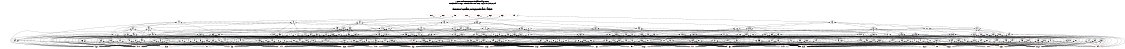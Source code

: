 # Network structure generated by ABC

digraph network {
size = "7.5,10";
center = true;
edge [dir = back];

{
  node [shape = plaintext];
  edge [style = invis];
  LevelTitle1 [label=""];
  LevelTitle2 [label=""];
  Level5 [label = ""];
  Level4 [label = ""];
  Level3 [label = ""];
  Level2 [label = ""];
  Level1 [label = ""];
  Level0 [label = ""];
  LevelTitle1 ->  LevelTitle2 ->  Level5 ->  Level4 ->  Level3 ->  Level2 ->  Level1 ->  Level0;
}

{
  rank = same;
  LevelTitle1;
  title1 [shape=plaintext,
          fontsize=20,
          fontname = "Times-Roman",
          label="Network structure visualized by ABC\nBenchmark \"top\". Time was Wed Oct 16 21:57:29 2024. "
         ];
}

{
  rank = same;
  LevelTitle2;
  title2 [shape=plaintext,
          fontsize=18,
          fontname = "Times-Roman",
          label="The network contains 200 logic nodes and 0 latches.\n"
         ];
}

{
  rank = same;
  Level5;
  Node26 [label = "o_1_", shape = invtriangle, color = coral, fillcolor = coral];
  Node27 [label = "o_2_", shape = invtriangle, color = coral, fillcolor = coral];
  Node28 [label = "o_0_", shape = invtriangle, color = coral, fillcolor = coral];
  Node29 [label = "o_7_", shape = invtriangle, color = coral, fillcolor = coral];
  Node30 [label = "o_5_", shape = invtriangle, color = coral, fillcolor = coral];
  Node31 [label = "o_6_", shape = invtriangle, color = coral, fillcolor = coral];
  Node32 [label = "o_3_", shape = invtriangle, color = coral, fillcolor = coral];
  Node33 [label = "o_4_", shape = invtriangle, color = coral, fillcolor = coral];
}

{
  rank = same;
  Level4;
  Node35 [label = "35\n", shape = ellipse];
  Node79 [label = "79\n", shape = ellipse];
  Node91 [label = "91\n", shape = ellipse];
  Node115 [label = "115\n", shape = ellipse];
  Node154 [label = "154\n", shape = ellipse];
  Node175 [label = "175\n", shape = ellipse];
}

{
  rank = same;
  Level3;
  Node36 [label = "36\n", shape = ellipse];
  Node50 [label = "50\n", shape = ellipse];
  Node60 [label = "60\n", shape = ellipse];
  Node71 [label = "71\n", shape = ellipse];
  Node76 [label = "76\n", shape = ellipse];
  Node80 [label = "80\n", shape = ellipse];
  Node92 [label = "92\n", shape = ellipse];
  Node105 [label = "105\n", shape = ellipse];
  Node116 [label = "116\n", shape = ellipse];
  Node122 [label = "122\n", shape = ellipse];
  Node125 [label = "125\n", shape = ellipse];
  Node131 [label = "131\n", shape = ellipse];
  Node144 [label = "144\n", shape = ellipse];
  Node155 [label = "155\n", shape = ellipse];
  Node164 [label = "164\n", shape = ellipse];
  Node169 [label = "169\n", shape = ellipse];
  Node176 [label = "176\n", shape = ellipse];
  Node187 [label = "187\n", shape = ellipse];
  Node202 [label = "202\n", shape = ellipse];
  Node211 [label = "211\n", shape = ellipse];
  Node226 [label = "226\n", shape = ellipse];
}

{
  rank = same;
  Level2;
  Node37 [label = "37\n", shape = ellipse];
  Node43 [label = "43\n", shape = ellipse];
  Node51 [label = "51\n", shape = ellipse];
  Node52 [label = "52\n", shape = ellipse];
  Node54 [label = "54\n", shape = ellipse];
  Node56 [label = "56\n", shape = ellipse];
  Node61 [label = "61\n", shape = ellipse];
  Node63 [label = "63\n", shape = ellipse];
  Node66 [label = "66\n", shape = ellipse];
  Node72 [label = "72\n", shape = ellipse];
  Node74 [label = "74\n", shape = ellipse];
  Node75 [label = "75\n", shape = ellipse];
  Node77 [label = "77\n", shape = ellipse];
  Node78 [label = "78\n", shape = ellipse];
  Node81 [label = "81\n", shape = ellipse];
  Node83 [label = "83\n", shape = ellipse];
  Node88 [label = "88\n", shape = ellipse];
  Node93 [label = "93\n", shape = ellipse];
  Node95 [label = "95\n", shape = ellipse];
  Node100 [label = "100\n", shape = ellipse];
  Node106 [label = "106\n", shape = ellipse];
  Node108 [label = "108\n", shape = ellipse];
  Node113 [label = "113\n", shape = ellipse];
  Node117 [label = "117\n", shape = ellipse];
  Node123 [label = "123\n", shape = ellipse];
  Node126 [label = "126\n", shape = ellipse];
  Node128 [label = "128\n", shape = ellipse];
  Node132 [label = "132\n", shape = ellipse];
  Node135 [label = "135\n", shape = ellipse];
  Node137 [label = "137\n", shape = ellipse];
  Node140 [label = "140\n", shape = ellipse];
  Node142 [label = "142\n", shape = ellipse];
  Node145 [label = "145\n", shape = ellipse];
  Node147 [label = "147\n", shape = ellipse];
  Node150 [label = "150\n", shape = ellipse];
  Node152 [label = "152\n", shape = ellipse];
  Node156 [label = "156\n", shape = ellipse];
  Node158 [label = "158\n", shape = ellipse];
  Node160 [label = "160\n", shape = ellipse];
  Node162 [label = "162\n", shape = ellipse];
  Node165 [label = "165\n", shape = ellipse];
  Node170 [label = "170\n", shape = ellipse];
  Node171 [label = "171\n", shape = ellipse];
  Node173 [label = "173\n", shape = ellipse];
  Node177 [label = "177\n", shape = ellipse];
  Node180 [label = "180\n", shape = ellipse];
  Node181 [label = "181\n", shape = ellipse];
  Node183 [label = "183\n", shape = ellipse];
  Node185 [label = "185\n", shape = ellipse];
  Node188 [label = "188\n", shape = ellipse];
  Node193 [label = "193\n", shape = ellipse];
  Node198 [label = "198\n", shape = ellipse];
  Node200 [label = "200\n", shape = ellipse];
  Node203 [label = "203\n", shape = ellipse];
  Node205 [label = "205\n", shape = ellipse];
  Node208 [label = "208\n", shape = ellipse];
  Node212 [label = "212\n", shape = ellipse];
  Node216 [label = "216\n", shape = ellipse];
  Node219 [label = "219\n", shape = ellipse];
  Node221 [label = "221\n", shape = ellipse];
  Node223 [label = "223\n", shape = ellipse];
  Node227 [label = "227\n", shape = ellipse];
  Node229 [label = "229\n", shape = ellipse];
  Node231 [label = "231\n", shape = ellipse];
}

{
  rank = same;
  Level1;
  Node38 [label = "38\n", shape = ellipse];
  Node39 [label = "39\n", shape = ellipse];
  Node40 [label = "40\n", shape = ellipse];
  Node41 [label = "41\n", shape = ellipse];
  Node42 [label = "42\n", shape = ellipse];
  Node44 [label = "44\n", shape = ellipse];
  Node45 [label = "45\n", shape = ellipse];
  Node46 [label = "46\n", shape = ellipse];
  Node47 [label = "47\n", shape = ellipse];
  Node48 [label = "48\n", shape = ellipse];
  Node49 [label = "49\n", shape = ellipse];
  Node53 [label = "53\n", shape = ellipse];
  Node55 [label = "55\n", shape = ellipse];
  Node57 [label = "57\n", shape = ellipse];
  Node58 [label = "58\n", shape = ellipse];
  Node59 [label = "59\n", shape = ellipse];
  Node62 [label = "62\n", shape = ellipse];
  Node64 [label = "64\n", shape = ellipse];
  Node65 [label = "65\n", shape = ellipse];
  Node67 [label = "67\n", shape = ellipse];
  Node68 [label = "68\n", shape = ellipse];
  Node69 [label = "69\n", shape = ellipse];
  Node70 [label = "70\n", shape = ellipse];
  Node73 [label = "73\n", shape = ellipse];
  Node82 [label = "82\n", shape = ellipse];
  Node84 [label = "84\n", shape = ellipse];
  Node85 [label = "85\n", shape = ellipse];
  Node86 [label = "86\n", shape = ellipse];
  Node87 [label = "87\n", shape = ellipse];
  Node89 [label = "89\n", shape = ellipse];
  Node90 [label = "90\n", shape = ellipse];
  Node94 [label = "94\n", shape = ellipse];
  Node96 [label = "96\n", shape = ellipse];
  Node97 [label = "97\n", shape = ellipse];
  Node98 [label = "98\n", shape = ellipse];
  Node99 [label = "99\n", shape = ellipse];
  Node101 [label = "101\n", shape = ellipse];
  Node102 [label = "102\n", shape = ellipse];
  Node103 [label = "103\n", shape = ellipse];
  Node104 [label = "104\n", shape = ellipse];
  Node107 [label = "107\n", shape = ellipse];
  Node109 [label = "109\n", shape = ellipse];
  Node110 [label = "110\n", shape = ellipse];
  Node111 [label = "111\n", shape = ellipse];
  Node112 [label = "112\n", shape = ellipse];
  Node114 [label = "114\n", shape = ellipse];
  Node118 [label = "118\n", shape = ellipse];
  Node119 [label = "119\n", shape = ellipse];
  Node120 [label = "120\n", shape = ellipse];
  Node121 [label = "121\n", shape = ellipse];
  Node124 [label = "124\n", shape = ellipse];
  Node127 [label = "127\n", shape = ellipse];
  Node129 [label = "129\n", shape = ellipse];
  Node130 [label = "130\n", shape = ellipse];
  Node133 [label = "133\n", shape = ellipse];
  Node134 [label = "134\n", shape = ellipse];
  Node136 [label = "136\n", shape = ellipse];
  Node138 [label = "138\n", shape = ellipse];
  Node139 [label = "139\n", shape = ellipse];
  Node141 [label = "141\n", shape = ellipse];
  Node143 [label = "143\n", shape = ellipse];
  Node146 [label = "146\n", shape = ellipse];
  Node148 [label = "148\n", shape = ellipse];
  Node149 [label = "149\n", shape = ellipse];
  Node151 [label = "151\n", shape = ellipse];
  Node153 [label = "153\n", shape = ellipse];
  Node157 [label = "157\n", shape = ellipse];
  Node159 [label = "159\n", shape = ellipse];
  Node161 [label = "161\n", shape = ellipse];
  Node163 [label = "163\n", shape = ellipse];
  Node166 [label = "166\n", shape = ellipse];
  Node167 [label = "167\n", shape = ellipse];
  Node168 [label = "168\n", shape = ellipse];
  Node172 [label = "172\n", shape = ellipse];
  Node174 [label = "174\n", shape = ellipse];
  Node178 [label = "178\n", shape = ellipse];
  Node179 [label = "179\n", shape = ellipse];
  Node182 [label = "182\n", shape = ellipse];
  Node184 [label = "184\n", shape = ellipse];
  Node186 [label = "186\n", shape = ellipse];
  Node189 [label = "189\n", shape = ellipse];
  Node190 [label = "190\n", shape = ellipse];
  Node191 [label = "191\n", shape = ellipse];
  Node192 [label = "192\n", shape = ellipse];
  Node194 [label = "194\n", shape = ellipse];
  Node195 [label = "195\n", shape = ellipse];
  Node196 [label = "196\n", shape = ellipse];
  Node197 [label = "197\n", shape = ellipse];
  Node199 [label = "199\n", shape = ellipse];
  Node201 [label = "201\n", shape = ellipse];
  Node204 [label = "204\n", shape = ellipse];
  Node206 [label = "206\n", shape = ellipse];
  Node207 [label = "207\n", shape = ellipse];
  Node209 [label = "209\n", shape = ellipse];
  Node210 [label = "210\n", shape = ellipse];
  Node213 [label = "213\n", shape = ellipse];
  Node214 [label = "214\n", shape = ellipse];
  Node215 [label = "215\n", shape = ellipse];
  Node217 [label = "217\n", shape = ellipse];
  Node218 [label = "218\n", shape = ellipse];
  Node220 [label = "220\n", shape = ellipse];
  Node222 [label = "222\n", shape = ellipse];
  Node224 [label = "224\n", shape = ellipse];
  Node225 [label = "225\n", shape = ellipse];
  Node228 [label = "228\n", shape = ellipse];
  Node230 [label = "230\n", shape = ellipse];
  Node232 [label = "232\n", shape = ellipse];
  Node233 [label = "233\n", shape = ellipse];
  Node234 [label = "234\n", shape = ellipse];
}

{
  rank = same;
  Level0;
  Node1 [label = "i_20_", shape = triangle, color = coral, fillcolor = coral];
  Node2 [label = "i_9_", shape = triangle, color = coral, fillcolor = coral];
  Node3 [label = "i_10_", shape = triangle, color = coral, fillcolor = coral];
  Node4 [label = "i_7_", shape = triangle, color = coral, fillcolor = coral];
  Node5 [label = "i_8_", shape = triangle, color = coral, fillcolor = coral];
  Node6 [label = "i_5_", shape = triangle, color = coral, fillcolor = coral];
  Node7 [label = "i_6_", shape = triangle, color = coral, fillcolor = coral];
  Node8 [label = "i_14_", shape = triangle, color = coral, fillcolor = coral];
  Node9 [label = "i_3_", shape = triangle, color = coral, fillcolor = coral];
  Node10 [label = "i_13_", shape = triangle, color = coral, fillcolor = coral];
  Node11 [label = "i_4_", shape = triangle, color = coral, fillcolor = coral];
  Node12 [label = "i_12_", shape = triangle, color = coral, fillcolor = coral];
  Node13 [label = "i_1_", shape = triangle, color = coral, fillcolor = coral];
  Node14 [label = "i_11_", shape = triangle, color = coral, fillcolor = coral];
  Node15 [label = "i_2_", shape = triangle, color = coral, fillcolor = coral];
  Node16 [label = "i_23_", shape = triangle, color = coral, fillcolor = coral];
  Node17 [label = "i_18_", shape = triangle, color = coral, fillcolor = coral];
  Node18 [label = "i_24_", shape = triangle, color = coral, fillcolor = coral];
  Node19 [label = "i_17_", shape = triangle, color = coral, fillcolor = coral];
  Node20 [label = "i_0_", shape = triangle, color = coral, fillcolor = coral];
  Node21 [label = "i_21_", shape = triangle, color = coral, fillcolor = coral];
  Node22 [label = "i_16_", shape = triangle, color = coral, fillcolor = coral];
  Node23 [label = "i_22_", shape = triangle, color = coral, fillcolor = coral];
  Node24 [label = "i_15_", shape = triangle, color = coral, fillcolor = coral];
  Node25 [label = "i_19_", shape = triangle, color = coral, fillcolor = coral];
}

title1 -> title2 [style = invis];
title2 -> Node26 [style = invis];
title2 -> Node27 [style = invis];
title2 -> Node28 [style = invis];
title2 -> Node29 [style = invis];
title2 -> Node30 [style = invis];
title2 -> Node31 [style = invis];
title2 -> Node32 [style = invis];
title2 -> Node33 [style = invis];
Node26 -> Node27 [style = invis];
Node27 -> Node28 [style = invis];
Node28 -> Node29 [style = invis];
Node29 -> Node30 [style = invis];
Node30 -> Node31 [style = invis];
Node31 -> Node32 [style = invis];
Node32 -> Node33 [style = invis];
Node26 -> Node35 [style = solid];
Node27 -> Node79 [style = solid];
Node28 -> Node91 [style = solid];
Node29 -> Node105 [style = solid];
Node30 -> Node113 [style = solid];
Node31 -> Node115 [style = solid];
Node32 -> Node154 [style = solid];
Node33 -> Node175 [style = solid];
Node35 -> Node36 [style = solid];
Node35 -> Node50 [style = solid];
Node35 -> Node60 [style = solid];
Node35 -> Node71 [style = solid];
Node35 -> Node76 [style = solid];
Node36 -> Node37 [style = solid];
Node36 -> Node43 [style = solid];
Node36 -> Node48 [style = solid];
Node36 -> Node49 [style = solid];
Node36 -> Node6 [style = solid];
Node37 -> Node38 [style = solid];
Node37 -> Node39 [style = solid];
Node37 -> Node40 [style = solid];
Node37 -> Node41 [style = solid];
Node37 -> Node42 [style = solid];
Node38 -> Node2 [style = solid];
Node38 -> Node5 [style = solid];
Node38 -> Node7 [style = solid];
Node38 -> Node12 [style = solid];
Node39 -> Node1 [style = solid];
Node39 -> Node3 [style = solid];
Node39 -> Node14 [style = solid];
Node39 -> Node21 [style = solid];
Node40 -> Node9 [style = solid];
Node40 -> Node13 [style = solid];
Node40 -> Node15 [style = solid];
Node41 -> Node16 [style = solid];
Node41 -> Node18 [style = solid];
Node41 -> Node23 [style = solid];
Node42 -> Node8 [style = solid];
Node42 -> Node11 [style = solid];
Node42 -> Node19 [style = solid];
Node42 -> Node22 [style = solid];
Node43 -> Node44 [style = solid];
Node43 -> Node45 [style = solid];
Node43 -> Node46 [style = solid];
Node43 -> Node47 [style = solid];
Node43 -> Node10 [style = solid];
Node44 -> Node9 [style = solid];
Node44 -> Node11 [style = solid];
Node44 -> Node13 [style = solid];
Node45 -> Node2 [style = solid];
Node45 -> Node12 [style = solid];
Node45 -> Node14 [style = solid];
Node46 -> Node8 [style = solid];
Node46 -> Node22 [style = solid];
Node47 -> Node16 [style = solid];
Node47 -> Node18 [style = solid];
Node47 -> Node23 [style = solid];
Node48 -> Node1 [style = solid];
Node48 -> Node19 [style = solid];
Node48 -> Node25 [style = solid];
Node49 -> Node5 [style = solid];
Node49 -> Node7 [style = solid];
Node50 -> Node51 [style = solid];
Node50 -> Node52 [style = solid];
Node50 -> Node54 [style = solid];
Node50 -> Node56 [style = solid];
Node50 -> Node59 [style = solid];
Node51 -> Node44 [style = solid];
Node51 -> Node45 [style = solid];
Node52 -> Node49 [style = solid];
Node52 -> Node46 [style = solid];
Node52 -> Node53 [style = solid];
Node53 -> Node4 [style = solid];
Node53 -> Node6 [style = solid];
Node54 -> Node55 [style = solid];
Node54 -> Node7 [style = solid];
Node54 -> Node8 [style = solid];
Node54 -> Node9 [style = solid];
Node54 -> Node11 [style = solid];
Node55 -> Node1 [style = solid];
Node55 -> Node2 [style = solid];
Node55 -> Node3 [style = solid];
Node55 -> Node5 [style = solid];
Node56 -> Node47 [style = solid];
Node56 -> Node57 [style = solid];
Node56 -> Node58 [style = solid];
Node57 -> Node13 [style = solid];
Node57 -> Node15 [style = solid];
Node57 -> Node20 [style = solid];
Node58 -> Node12 [style = solid];
Node58 -> Node14 [style = solid];
Node58 -> Node19 [style = solid];
Node58 -> Node22 [style = solid];
Node59 -> Node1 [style = solid];
Node59 -> Node16 [style = solid];
Node59 -> Node18 [style = solid];
Node59 -> Node19 [style = solid];
Node59 -> Node23 [style = solid];
Node60 -> Node61 [style = solid];
Node60 -> Node63 [style = solid];
Node60 -> Node66 [style = solid];
Node61 -> Node62 [style = solid];
Node61 -> Node18 [style = solid];
Node61 -> Node19 [style = solid];
Node61 -> Node22 [style = solid];
Node61 -> Node23 [style = solid];
Node62 -> Node1 [style = solid];
Node62 -> Node8 [style = solid];
Node62 -> Node16 [style = solid];
Node62 -> Node17 [style = solid];
Node63 -> Node64 [style = solid];
Node63 -> Node65 [style = solid];
Node63 -> Node2 [style = solid];
Node63 -> Node5 [style = solid];
Node64 -> Node9 [style = solid];
Node64 -> Node11 [style = solid];
Node64 -> Node13 [style = solid];
Node65 -> Node7 [style = solid];
Node65 -> Node10 [style = solid];
Node65 -> Node12 [style = solid];
Node65 -> Node14 [style = solid];
Node66 -> Node64 [style = solid];
Node66 -> Node67 [style = solid];
Node66 -> Node68 [style = solid];
Node66 -> Node69 [style = solid];
Node66 -> Node70 [style = solid];
Node67 -> Node5 [style = solid];
Node67 -> Node6 [style = solid];
Node67 -> Node7 [style = solid];
Node67 -> Node16 [style = solid];
Node67 -> Node23 [style = solid];
Node68 -> Node8 [style = solid];
Node68 -> Node10 [style = solid];
Node68 -> Node24 [style = solid];
Node69 -> Node1 [style = solid];
Node69 -> Node19 [style = solid];
Node69 -> Node22 [style = solid];
Node70 -> Node2 [style = solid];
Node70 -> Node12 [style = solid];
Node70 -> Node14 [style = solid];
Node71 -> Node51 [style = solid];
Node71 -> Node72 [style = solid];
Node71 -> Node74 [style = solid];
Node71 -> Node75 [style = solid];
Node71 -> Node59 [style = solid];
Node72 -> Node49 [style = solid];
Node72 -> Node46 [style = solid];
Node72 -> Node73 [style = solid];
Node72 -> Node16 [style = solid];
Node72 -> Node23 [style = solid];
Node73 -> Node6 [style = solid];
Node73 -> Node10 [style = solid];
Node74 -> Node48 [style = solid];
Node74 -> Node44 [style = solid];
Node74 -> Node45 [style = solid];
Node75 -> Node46 [style = solid];
Node75 -> Node4 [style = solid];
Node75 -> Node5 [style = solid];
Node75 -> Node7 [style = solid];
Node75 -> Node10 [style = solid];
Node76 -> Node61 [style = solid];
Node76 -> Node77 [style = solid];
Node76 -> Node78 [style = solid];
Node77 -> Node64 [style = solid];
Node77 -> Node70 [style = solid];
Node77 -> Node5 [style = solid];
Node77 -> Node6 [style = solid];
Node77 -> Node7 [style = solid];
Node78 -> Node41 [style = solid];
Node78 -> Node69 [style = solid];
Node78 -> Node8 [style = solid];
Node78 -> Node10 [style = solid];
Node78 -> Node24 [style = solid];
Node79 -> Node80 [style = solid];
Node79 -> Node88 [style = solid];
Node79 -> Node82 [style = solid];
Node79 -> Node89 [style = solid];
Node79 -> Node90 [style = solid];
Node80 -> Node81 [style = solid];
Node80 -> Node83 [style = solid];
Node80 -> Node85 [style = solid];
Node80 -> Node86 [style = solid];
Node80 -> Node87 [style = solid];
Node81 -> Node82 [style = solid];
Node81 -> Node7 [style = solid];
Node81 -> Node8 [style = solid];
Node81 -> Node14 [style = solid];
Node82 -> Node1 [style = solid];
Node82 -> Node17 [style = solid];
Node82 -> Node18 [style = solid];
Node83 -> Node84 [style = solid];
Node83 -> Node7 [style = solid];
Node83 -> Node10 [style = solid];
Node83 -> Node14 [style = solid];
Node84 -> Node6 [style = solid];
Node84 -> Node9 [style = solid];
Node84 -> Node13 [style = solid];
Node85 -> Node6 [style = solid];
Node85 -> Node9 [style = solid];
Node85 -> Node13 [style = solid];
Node86 -> Node1 [style = solid];
Node86 -> Node8 [style = solid];
Node86 -> Node24 [style = solid];
Node87 -> Node7 [style = solid];
Node87 -> Node10 [style = solid];
Node87 -> Node14 [style = solid];
Node87 -> Node18 [style = solid];
Node88 -> Node39 [style = solid];
Node88 -> Node40 [style = solid];
Node88 -> Node7 [style = solid];
Node88 -> Node8 [style = solid];
Node88 -> Node18 [style = solid];
Node89 -> Node7 [style = solid];
Node89 -> Node9 [style = solid];
Node89 -> Node13 [style = solid];
Node90 -> Node8 [style = solid];
Node90 -> Node10 [style = solid];
Node90 -> Node14 [style = solid];
Node91 -> Node92 [style = solid];
Node91 -> Node100 [style = solid];
Node91 -> Node94 [style = solid];
Node91 -> Node103 [style = solid];
Node91 -> Node104 [style = solid];
Node92 -> Node93 [style = solid];
Node92 -> Node95 [style = solid];
Node92 -> Node97 [style = solid];
Node92 -> Node98 [style = solid];
Node92 -> Node99 [style = solid];
Node93 -> Node94 [style = solid];
Node93 -> Node4 [style = solid];
Node93 -> Node7 [style = solid];
Node93 -> Node14 [style = solid];
Node94 -> Node1 [style = solid];
Node94 -> Node8 [style = solid];
Node94 -> Node18 [style = solid];
Node95 -> Node96 [style = solid];
Node95 -> Node7 [style = solid];
Node95 -> Node10 [style = solid];
Node95 -> Node14 [style = solid];
Node96 -> Node6 [style = solid];
Node96 -> Node9 [style = solid];
Node96 -> Node13 [style = solid];
Node97 -> Node6 [style = solid];
Node97 -> Node9 [style = solid];
Node97 -> Node13 [style = solid];
Node98 -> Node1 [style = solid];
Node98 -> Node8 [style = solid];
Node98 -> Node25 [style = solid];
Node99 -> Node7 [style = solid];
Node99 -> Node10 [style = solid];
Node99 -> Node14 [style = solid];
Node99 -> Node18 [style = solid];
Node100 -> Node57 [style = solid];
Node100 -> Node101 [style = solid];
Node100 -> Node102 [style = solid];
Node101 -> Node1 [style = solid];
Node101 -> Node8 [style = solid];
Node101 -> Node14 [style = solid];
Node102 -> Node3 [style = solid];
Node102 -> Node7 [style = solid];
Node102 -> Node9 [style = solid];
Node102 -> Node18 [style = solid];
Node103 -> Node7 [style = solid];
Node103 -> Node9 [style = solid];
Node103 -> Node13 [style = solid];
Node104 -> Node4 [style = solid];
Node104 -> Node10 [style = solid];
Node104 -> Node14 [style = solid];
Node105 -> Node106 [style = solid];
Node105 -> Node108 [style = solid];
Node105 -> Node109 [style = solid];
Node105 -> Node112 [style = solid];
Node105 -> Node10 [style = solid];
Node106 -> Node107 [style = solid];
Node106 -> Node18 [style = solid];
Node106 -> Node24 [style = solid];
Node107 -> Node6 [style = solid];
Node107 -> Node10 [style = solid];
Node108 -> Node109 [style = solid];
Node108 -> Node110 [style = solid];
Node108 -> Node111 [style = solid];
Node108 -> Node6 [style = solid];
Node109 -> Node17 [style = solid];
Node109 -> Node18 [style = solid];
Node110 -> Node3 [style = solid];
Node110 -> Node15 [style = solid];
Node111 -> Node18 [style = solid];
Node111 -> Node21 [style = solid];
Node112 -> Node6 [style = solid];
Node112 -> Node10 [style = solid];
Node112 -> Node24 [style = solid];
Node113 -> Node110 [style = solid];
Node113 -> Node114 [style = solid];
Node113 -> Node18 [style = solid];
Node113 -> Node20 [style = solid];
Node114 -> Node4 [style = solid];
Node114 -> Node6 [style = solid];
Node114 -> Node10 [style = solid];
Node114 -> Node18 [style = solid];
Node114 -> Node25 [style = solid];
Node115 -> Node116 [style = solid];
Node115 -> Node122 [style = solid];
Node115 -> Node125 [style = solid];
Node115 -> Node131 [style = solid];
Node115 -> Node144 [style = solid];
Node116 -> Node117 [style = solid];
Node116 -> Node121 [style = solid];
Node116 -> Node6 [style = solid];
Node116 -> Node8 [style = solid];
Node116 -> Node14 [style = solid];
Node117 -> Node118 [style = solid];
Node117 -> Node119 [style = solid];
Node117 -> Node120 [style = solid];
Node117 -> Node10 [style = solid];
Node117 -> Node14 [style = solid];
Node118 -> Node1 [style = solid];
Node118 -> Node8 [style = solid];
Node118 -> Node25 [style = solid];
Node119 -> Node6 [style = solid];
Node119 -> Node18 [style = solid];
Node120 -> Node1 [style = solid];
Node120 -> Node8 [style = solid];
Node120 -> Node24 [style = solid];
Node121 -> Node1 [style = solid];
Node121 -> Node17 [style = solid];
Node121 -> Node18 [style = solid];
Node122 -> Node123 [style = solid];
Node122 -> Node90 [style = solid];
Node122 -> Node104 [style = solid];
Node122 -> Node121 [style = solid];
Node122 -> Node124 [style = solid];
Node123 -> Node118 [style = solid];
Node123 -> Node120 [style = solid];
Node123 -> Node6 [style = solid];
Node123 -> Node10 [style = solid];
Node123 -> Node14 [style = solid];
Node124 -> Node1 [style = solid];
Node124 -> Node8 [style = solid];
Node124 -> Node18 [style = solid];
Node125 -> Node126 [style = solid];
Node125 -> Node128 [style = solid];
Node125 -> Node110 [style = solid];
Node125 -> Node130 [style = solid];
Node126 -> Node127 [style = solid];
Node126 -> Node10 [style = solid];
Node126 -> Node18 [style = solid];
Node126 -> Node24 [style = solid];
Node127 -> Node6 [style = solid];
Node127 -> Node7 [style = solid];
Node127 -> Node14 [style = solid];
Node128 -> Node124 [style = solid];
Node128 -> Node129 [style = solid];
Node128 -> Node4 [style = solid];
Node128 -> Node6 [style = solid];
Node128 -> Node14 [style = solid];
Node129 -> Node6 [style = solid];
Node129 -> Node7 [style = solid];
Node129 -> Node14 [style = solid];
Node129 -> Node17 [style = solid];
Node129 -> Node18 [style = solid];
Node130 -> Node7 [style = solid];
Node130 -> Node14 [style = solid];
Node130 -> Node18 [style = solid];
Node130 -> Node20 [style = solid];
Node131 -> Node132 [style = solid];
Node131 -> Node135 [style = solid];
Node131 -> Node137 [style = solid];
Node131 -> Node140 [style = solid];
Node131 -> Node142 [style = solid];
Node132 -> Node133 [style = solid];
Node132 -> Node134 [style = solid];
Node132 -> Node15 [style = solid];
Node132 -> Node18 [style = solid];
Node132 -> Node21 [style = solid];
Node133 -> Node1 [style = solid];
Node133 -> Node3 [style = solid];
Node133 -> Node8 [style = solid];
Node133 -> Node14 [style = solid];
Node134 -> Node3 [style = solid];
Node134 -> Node9 [style = solid];
Node134 -> Node15 [style = solid];
Node135 -> Node107 [style = solid];
Node135 -> Node136 [style = solid];
Node135 -> Node9 [style = solid];
Node135 -> Node18 [style = solid];
Node135 -> Node25 [style = solid];
Node136 -> Node3 [style = solid];
Node136 -> Node9 [style = solid];
Node136 -> Node15 [style = solid];
Node136 -> Node18 [style = solid];
Node136 -> Node20 [style = solid];
Node137 -> Node73 [style = solid];
Node137 -> Node138 [style = solid];
Node137 -> Node139 [style = solid];
Node137 -> Node9 [style = solid];
Node137 -> Node24 [style = solid];
Node138 -> Node9 [style = solid];
Node138 -> Node10 [style = solid];
Node138 -> Node17 [style = solid];
Node138 -> Node18 [style = solid];
Node139 -> Node4 [style = solid];
Node139 -> Node6 [style = solid];
Node139 -> Node9 [style = solid];
Node139 -> Node17 [style = solid];
Node139 -> Node18 [style = solid];
Node140 -> Node110 [style = solid];
Node140 -> Node141 [style = solid];
Node140 -> Node20 [style = solid];
Node141 -> Node1 [style = solid];
Node141 -> Node8 [style = solid];
Node141 -> Node14 [style = solid];
Node141 -> Node18 [style = solid];
Node142 -> Node73 [style = solid];
Node142 -> Node143 [style = solid];
Node142 -> Node9 [style = solid];
Node142 -> Node18 [style = solid];
Node142 -> Node25 [style = solid];
Node143 -> Node4 [style = solid];
Node143 -> Node10 [style = solid];
Node144 -> Node145 [style = solid];
Node144 -> Node147 [style = solid];
Node144 -> Node150 [style = solid];
Node144 -> Node152 [style = solid];
Node144 -> Node153 [style = solid];
Node145 -> Node146 [style = solid];
Node145 -> Node6 [style = solid];
Node145 -> Node7 [style = solid];
Node145 -> Node14 [style = solid];
Node146 -> Node10 [style = solid];
Node146 -> Node25 [style = solid];
Node147 -> Node111 [style = solid];
Node147 -> Node148 [style = solid];
Node147 -> Node149 [style = solid];
Node147 -> Node7 [style = solid];
Node147 -> Node14 [style = solid];
Node148 -> Node6 [style = solid];
Node148 -> Node10 [style = solid];
Node148 -> Node18 [style = solid];
Node148 -> Node25 [style = solid];
Node149 -> Node3 [style = solid];
Node149 -> Node7 [style = solid];
Node149 -> Node14 [style = solid];
Node149 -> Node15 [style = solid];
Node150 -> Node107 [style = solid];
Node150 -> Node151 [style = solid];
Node150 -> Node9 [style = solid];
Node150 -> Node18 [style = solid];
Node150 -> Node24 [style = solid];
Node151 -> Node4 [style = solid];
Node151 -> Node6 [style = solid];
Node151 -> Node7 [style = solid];
Node151 -> Node14 [style = solid];
Node151 -> Node18 [style = solid];
Node152 -> Node109 [style = solid];
Node152 -> Node112 [style = solid];
Node152 -> Node7 [style = solid];
Node152 -> Node10 [style = solid];
Node152 -> Node14 [style = solid];
Node153 -> Node4 [style = solid];
Node153 -> Node7 [style = solid];
Node153 -> Node10 [style = solid];
Node153 -> Node14 [style = solid];
Node153 -> Node18 [style = solid];
Node154 -> Node155 [style = solid];
Node154 -> Node164 [style = solid];
Node154 -> Node169 [style = solid];
Node154 -> Node171 [style = solid];
Node154 -> Node173 [style = solid];
Node155 -> Node156 [style = solid];
Node155 -> Node158 [style = solid];
Node155 -> Node160 [style = solid];
Node155 -> Node162 [style = solid];
Node155 -> Node40 [style = solid];
Node156 -> Node157 [style = solid];
Node156 -> Node3 [style = solid];
Node156 -> Node5 [style = solid];
Node156 -> Node7 [style = solid];
Node156 -> Node14 [style = solid];
Node157 -> Node1 [style = solid];
Node157 -> Node8 [style = solid];
Node157 -> Node18 [style = solid];
Node157 -> Node21 [style = solid];
Node158 -> Node101 [style = solid];
Node158 -> Node97 [style = solid];
Node158 -> Node159 [style = solid];
Node159 -> Node4 [style = solid];
Node159 -> Node5 [style = solid];
Node159 -> Node7 [style = solid];
Node159 -> Node18 [style = solid];
Node160 -> Node97 [style = solid];
Node160 -> Node161 [style = solid];
Node160 -> Node5 [style = solid];
Node160 -> Node7 [style = solid];
Node160 -> Node14 [style = solid];
Node161 -> Node1 [style = solid];
Node161 -> Node8 [style = solid];
Node161 -> Node10 [style = solid];
Node161 -> Node18 [style = solid];
Node161 -> Node25 [style = solid];
Node162 -> Node49 [style = solid];
Node162 -> Node57 [style = solid];
Node162 -> Node163 [style = solid];
Node162 -> Node1 [style = solid];
Node162 -> Node18 [style = solid];
Node163 -> Node3 [style = solid];
Node163 -> Node8 [style = solid];
Node163 -> Node9 [style = solid];
Node163 -> Node14 [style = solid];
Node164 -> Node165 [style = solid];
Node164 -> Node89 [style = solid];
Node164 -> Node167 [style = solid];
Node164 -> Node168 [style = solid];
Node165 -> Node68 [style = solid];
Node165 -> Node84 [style = solid];
Node165 -> Node166 [style = solid];
Node165 -> Node1 [style = solid];
Node166 -> Node5 [style = solid];
Node166 -> Node7 [style = solid];
Node166 -> Node14 [style = solid];
Node167 -> Node1 [style = solid];
Node167 -> Node8 [style = solid];
Node167 -> Node17 [style = solid];
Node168 -> Node5 [style = solid];
Node168 -> Node10 [style = solid];
Node168 -> Node14 [style = solid];
Node168 -> Node18 [style = solid];
Node169 -> Node170 [style = solid];
Node169 -> Node5 [style = solid];
Node169 -> Node7 [style = solid];
Node169 -> Node14 [style = solid];
Node170 -> Node96 [style = solid];
Node170 -> Node1 [style = solid];
Node170 -> Node8 [style = solid];
Node170 -> Node10 [style = solid];
Node170 -> Node25 [style = solid];
Node171 -> Node103 [style = solid];
Node171 -> Node143 [style = solid];
Node171 -> Node172 [style = solid];
Node171 -> Node18 [style = solid];
Node172 -> Node1 [style = solid];
Node172 -> Node5 [style = solid];
Node172 -> Node8 [style = solid];
Node172 -> Node14 [style = solid];
Node173 -> Node85 [style = solid];
Node173 -> Node167 [style = solid];
Node173 -> Node166 [style = solid];
Node173 -> Node174 [style = solid];
Node173 -> Node18 [style = solid];
Node174 -> Node1 [style = solid];
Node174 -> Node8 [style = solid];
Node174 -> Node10 [style = solid];
Node174 -> Node18 [style = solid];
Node174 -> Node24 [style = solid];
Node175 -> Node176 [style = solid];
Node175 -> Node187 [style = solid];
Node175 -> Node202 [style = solid];
Node175 -> Node211 [style = solid];
Node175 -> Node226 [style = solid];
Node176 -> Node177 [style = solid];
Node176 -> Node180 [style = solid];
Node176 -> Node181 [style = solid];
Node176 -> Node183 [style = solid];
Node176 -> Node185 [style = solid];
Node177 -> Node178 [style = solid];
Node177 -> Node179 [style = solid];
Node177 -> Node2 [style = solid];
Node177 -> Node6 [style = solid];
Node177 -> Node10 [style = solid];
Node178 -> Node10 [style = solid];
Node178 -> Node18 [style = solid];
Node178 -> Node22 [style = solid];
Node178 -> Node24 [style = solid];
Node179 -> Node6 [style = solid];
Node179 -> Node18 [style = solid];
Node179 -> Node22 [style = solid];
Node179 -> Node25 [style = solid];
Node180 -> Node111 [style = solid];
Node180 -> Node2 [style = solid];
Node180 -> Node3 [style = solid];
Node180 -> Node15 [style = solid];
Node180 -> Node22 [style = solid];
Node181 -> Node182 [style = solid];
Node181 -> Node2 [style = solid];
Node181 -> Node3 [style = solid];
Node182 -> Node15 [style = solid];
Node182 -> Node18 [style = solid];
Node182 -> Node20 [style = solid];
Node182 -> Node22 [style = solid];
Node183 -> Node184 [style = solid];
Node183 -> Node146 [style = solid];
Node183 -> Node2 [style = solid];
Node183 -> Node6 [style = solid];
Node183 -> Node22 [style = solid];
Node184 -> Node10 [style = solid];
Node184 -> Node24 [style = solid];
Node185 -> Node109 [style = solid];
Node185 -> Node186 [style = solid];
Node185 -> Node2 [style = solid];
Node185 -> Node6 [style = solid];
Node185 -> Node22 [style = solid];
Node186 -> Node2 [style = solid];
Node186 -> Node4 [style = solid];
Node186 -> Node6 [style = solid];
Node186 -> Node18 [style = solid];
Node186 -> Node22 [style = solid];
Node187 -> Node188 [style = solid];
Node187 -> Node193 [style = solid];
Node187 -> Node198 [style = solid];
Node187 -> Node200 [style = solid];
Node188 -> Node119 [style = solid];
Node188 -> Node189 [style = solid];
Node188 -> Node190 [style = solid];
Node188 -> Node191 [style = solid];
Node188 -> Node192 [style = solid];
Node189 -> Node18 [style = solid];
Node189 -> Node19 [style = solid];
Node189 -> Node23 [style = solid];
Node190 -> Node4 [style = solid];
Node190 -> Node6 [style = solid];
Node190 -> Node22 [style = solid];
Node191 -> Node19 [style = solid];
Node191 -> Node23 [style = solid];
Node191 -> Node25 [style = solid];
Node192 -> Node10 [style = solid];
Node192 -> Node22 [style = solid];
Node193 -> Node110 [style = solid];
Node193 -> Node194 [style = solid];
Node193 -> Node195 [style = solid];
Node193 -> Node196 [style = solid];
Node193 -> Node197 [style = solid];
Node194 -> Node17 [style = solid];
Node194 -> Node18 [style = solid];
Node194 -> Node23 [style = solid];
Node195 -> Node6 [style = solid];
Node195 -> Node19 [style = solid];
Node195 -> Node22 [style = solid];
Node196 -> Node18 [style = solid];
Node196 -> Node19 [style = solid];
Node196 -> Node22 [style = solid];
Node197 -> Node21 [style = solid];
Node197 -> Node23 [style = solid];
Node198 -> Node73 [style = solid];
Node198 -> Node191 [style = solid];
Node198 -> Node194 [style = solid];
Node198 -> Node199 [style = solid];
Node198 -> Node22 [style = solid];
Node199 -> Node10 [style = solid];
Node199 -> Node19 [style = solid];
Node199 -> Node22 [style = solid];
Node200 -> Node112 [style = solid];
Node200 -> Node189 [style = solid];
Node200 -> Node192 [style = solid];
Node200 -> Node201 [style = solid];
Node200 -> Node4 [style = solid];
Node201 -> Node19 [style = solid];
Node201 -> Node22 [style = solid];
Node201 -> Node23 [style = solid];
Node202 -> Node106 [style = solid];
Node202 -> Node203 [style = solid];
Node202 -> Node205 [style = solid];
Node202 -> Node208 [style = solid];
Node202 -> Node201 [style = solid];
Node203 -> Node107 [style = solid];
Node203 -> Node204 [style = solid];
Node203 -> Node11 [style = solid];
Node203 -> Node16 [style = solid];
Node203 -> Node18 [style = solid];
Node204 -> Node22 [style = solid];
Node204 -> Node23 [style = solid];
Node204 -> Node24 [style = solid];
Node205 -> Node184 [style = solid];
Node205 -> Node206 [style = solid];
Node205 -> Node207 [style = solid];
Node205 -> Node5 [style = solid];
Node205 -> Node6 [style = solid];
Node206 -> Node5 [style = solid];
Node206 -> Node10 [style = solid];
Node206 -> Node17 [style = solid];
Node206 -> Node18 [style = solid];
Node207 -> Node4 [style = solid];
Node207 -> Node5 [style = solid];
Node207 -> Node6 [style = solid];
Node207 -> Node17 [style = solid];
Node207 -> Node18 [style = solid];
Node208 -> Node209 [style = solid];
Node208 -> Node107 [style = solid];
Node208 -> Node210 [style = solid];
Node208 -> Node11 [style = solid];
Node209 -> Node16 [style = solid];
Node209 -> Node18 [style = solid];
Node210 -> Node22 [style = solid];
Node210 -> Node23 [style = solid];
Node210 -> Node25 [style = solid];
Node211 -> Node212 [style = solid];
Node211 -> Node216 [style = solid];
Node211 -> Node219 [style = solid];
Node211 -> Node221 [style = solid];
Node211 -> Node223 [style = solid];
Node212 -> Node204 [style = solid];
Node212 -> Node213 [style = solid];
Node212 -> Node214 [style = solid];
Node212 -> Node215 [style = solid];
Node213 -> Node16 [style = solid];
Node213 -> Node17 [style = solid];
Node213 -> Node18 [style = solid];
Node213 -> Node23 [style = solid];
Node214 -> Node10 [style = solid];
Node214 -> Node11 [style = solid];
Node214 -> Node22 [style = solid];
Node215 -> Node6 [style = solid];
Node215 -> Node10 [style = solid];
Node215 -> Node11 [style = solid];
Node215 -> Node16 [style = solid];
Node216 -> Node143 [style = solid];
Node216 -> Node210 [style = solid];
Node216 -> Node217 [style = solid];
Node216 -> Node218 [style = solid];
Node216 -> Node11 [style = solid];
Node217 -> Node6 [style = solid];
Node217 -> Node10 [style = solid];
Node217 -> Node11 [style = solid];
Node217 -> Node16 [style = solid];
Node218 -> Node16 [style = solid];
Node218 -> Node18 [style = solid];
Node218 -> Node22 [style = solid];
Node218 -> Node23 [style = solid];
Node219 -> Node110 [style = solid];
Node219 -> Node220 [style = solid];
Node219 -> Node11 [style = solid];
Node219 -> Node22 [style = solid];
Node220 -> Node16 [style = solid];
Node220 -> Node18 [style = solid];
Node220 -> Node21 [style = solid];
Node220 -> Node23 [style = solid];
Node221 -> Node222 [style = solid];
Node221 -> Node5 [style = solid];
Node221 -> Node6 [style = solid];
Node221 -> Node10 [style = solid];
Node221 -> Node25 [style = solid];
Node222 -> Node4 [style = solid];
Node222 -> Node18 [style = solid];
Node223 -> Node209 [style = solid];
Node223 -> Node110 [style = solid];
Node223 -> Node224 [style = solid];
Node223 -> Node225 [style = solid];
Node223 -> Node20 [style = solid];
Node224 -> Node11 [style = solid];
Node224 -> Node20 [style = solid];
Node224 -> Node22 [style = solid];
Node224 -> Node23 [style = solid];
Node225 -> Node18 [style = solid];
Node225 -> Node19 [style = solid];
Node225 -> Node22 [style = solid];
Node225 -> Node23 [style = solid];
Node226 -> Node227 [style = solid];
Node226 -> Node229 [style = solid];
Node226 -> Node231 [style = solid];
Node226 -> Node233 [style = solid];
Node226 -> Node234 [style = solid];
Node227 -> Node110 [style = solid];
Node227 -> Node111 [style = solid];
Node227 -> Node228 [style = solid];
Node227 -> Node5 [style = solid];
Node228 -> Node5 [style = solid];
Node228 -> Node6 [style = solid];
Node228 -> Node10 [style = solid];
Node228 -> Node18 [style = solid];
Node228 -> Node24 [style = solid];
Node229 -> Node109 [style = solid];
Node229 -> Node230 [style = solid];
Node229 -> Node2 [style = solid];
Node229 -> Node10 [style = solid];
Node229 -> Node22 [style = solid];
Node230 -> Node4 [style = solid];
Node230 -> Node18 [style = solid];
Node230 -> Node22 [style = solid];
Node231 -> Node53 [style = solid];
Node231 -> Node213 [style = solid];
Node231 -> Node218 [style = solid];
Node231 -> Node232 [style = solid];
Node231 -> Node11 [style = solid];
Node232 -> Node6 [style = solid];
Node232 -> Node11 [style = solid];
Node232 -> Node22 [style = solid];
Node233 -> Node5 [style = solid];
Node233 -> Node6 [style = solid];
Node233 -> Node10 [style = solid];
Node233 -> Node18 [style = solid];
Node233 -> Node25 [style = solid];
Node234 -> Node3 [style = solid];
Node234 -> Node5 [style = solid];
Node234 -> Node15 [style = solid];
Node234 -> Node18 [style = solid];
Node234 -> Node20 [style = solid];
}

